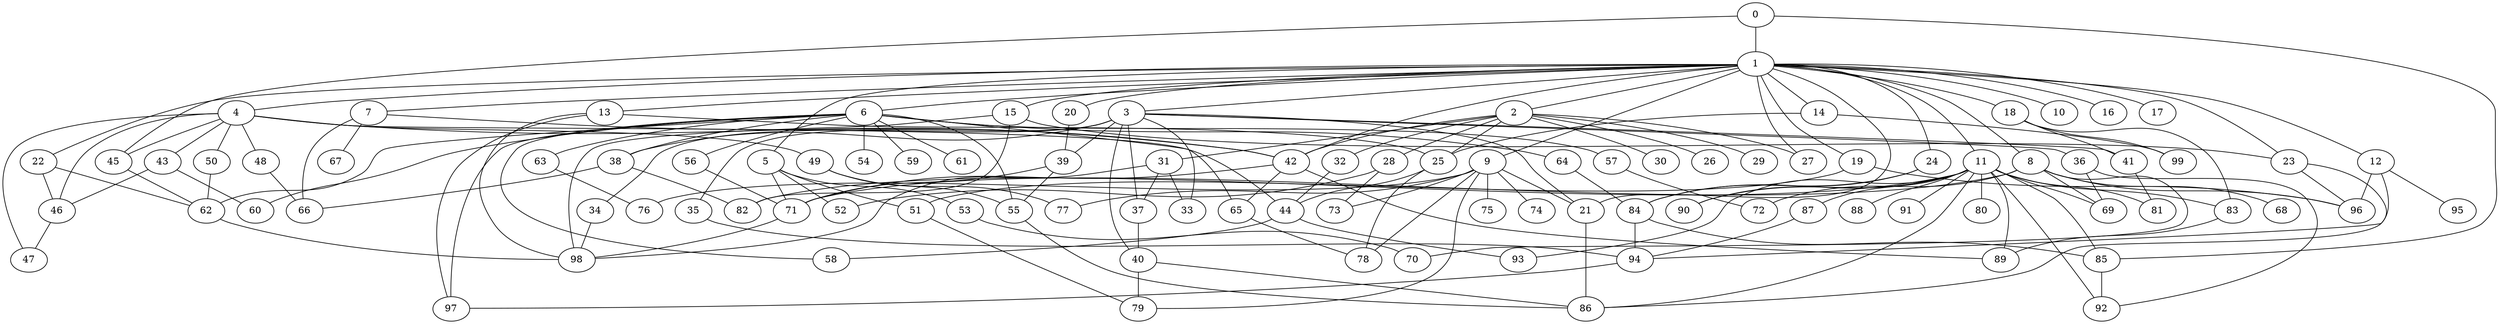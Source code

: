 
graph graphname {
    0 -- 1
0 -- 45
0 -- 85
1 -- 2
1 -- 3
1 -- 4
1 -- 5
1 -- 6
1 -- 7
1 -- 8
1 -- 9
1 -- 10
1 -- 11
1 -- 12
1 -- 13
1 -- 14
1 -- 15
1 -- 16
1 -- 17
1 -- 18
1 -- 19
1 -- 20
1 -- 21
1 -- 22
1 -- 23
1 -- 24
1 -- 42
1 -- 27
2 -- 32
2 -- 25
2 -- 26
2 -- 27
2 -- 28
2 -- 29
2 -- 30
2 -- 31
2 -- 42
3 -- 34
3 -- 35
3 -- 36
3 -- 37
3 -- 38
3 -- 33
3 -- 40
3 -- 41
3 -- 39
3 -- 21
4 -- 42
4 -- 43
4 -- 44
4 -- 45
4 -- 46
4 -- 47
4 -- 48
4 -- 49
4 -- 50
5 -- 51
5 -- 52
5 -- 53
5 -- 71
6 -- 64
6 -- 65
6 -- 54
6 -- 55
6 -- 56
6 -- 57
6 -- 58
6 -- 59
6 -- 60
6 -- 61
6 -- 62
6 -- 63
6 -- 38
6 -- 97
7 -- 66
7 -- 67
7 -- 42
8 -- 68
8 -- 69
8 -- 70
8 -- 71
8 -- 72
8 -- 96
9 -- 73
9 -- 74
9 -- 75
9 -- 76
9 -- 77
9 -- 78
9 -- 79
9 -- 21
11 -- 80
11 -- 81
11 -- 82
11 -- 83
11 -- 84
11 -- 85
11 -- 86
11 -- 87
11 -- 88
11 -- 89
11 -- 90
11 -- 91
11 -- 92
11 -- 93
11 -- 69
12 -- 96
12 -- 94
12 -- 95
13 -- 98
13 -- 97
13 -- 25
14 -- 99
14 -- 25
15 -- 98
15 -- 23
15 -- 82
18 -- 99
18 -- 41
18 -- 83
19 -- 51
19 -- 96
20 -- 39
21 -- 86
22 -- 62
22 -- 46
23 -- 86
23 -- 96
24 -- 84
24 -- 90
25 -- 78
25 -- 44
28 -- 52
28 -- 73
31 -- 98
31 -- 37
31 -- 33
32 -- 44
34 -- 98
35 -- 94
36 -- 69
36 -- 92
37 -- 40
38 -- 82
38 -- 66
39 -- 71
39 -- 55
40 -- 79
40 -- 86
41 -- 81
42 -- 71
42 -- 65
42 -- 89
43 -- 60
43 -- 46
44 -- 93
44 -- 58
45 -- 62
46 -- 47
48 -- 66
49 -- 77
49 -- 55
50 -- 62
51 -- 79
53 -- 70
55 -- 86
56 -- 71
57 -- 72
62 -- 98
63 -- 76
64 -- 84
65 -- 78
71 -- 98
83 -- 89
84 -- 85
84 -- 94
85 -- 92
87 -- 94
94 -- 97

}

